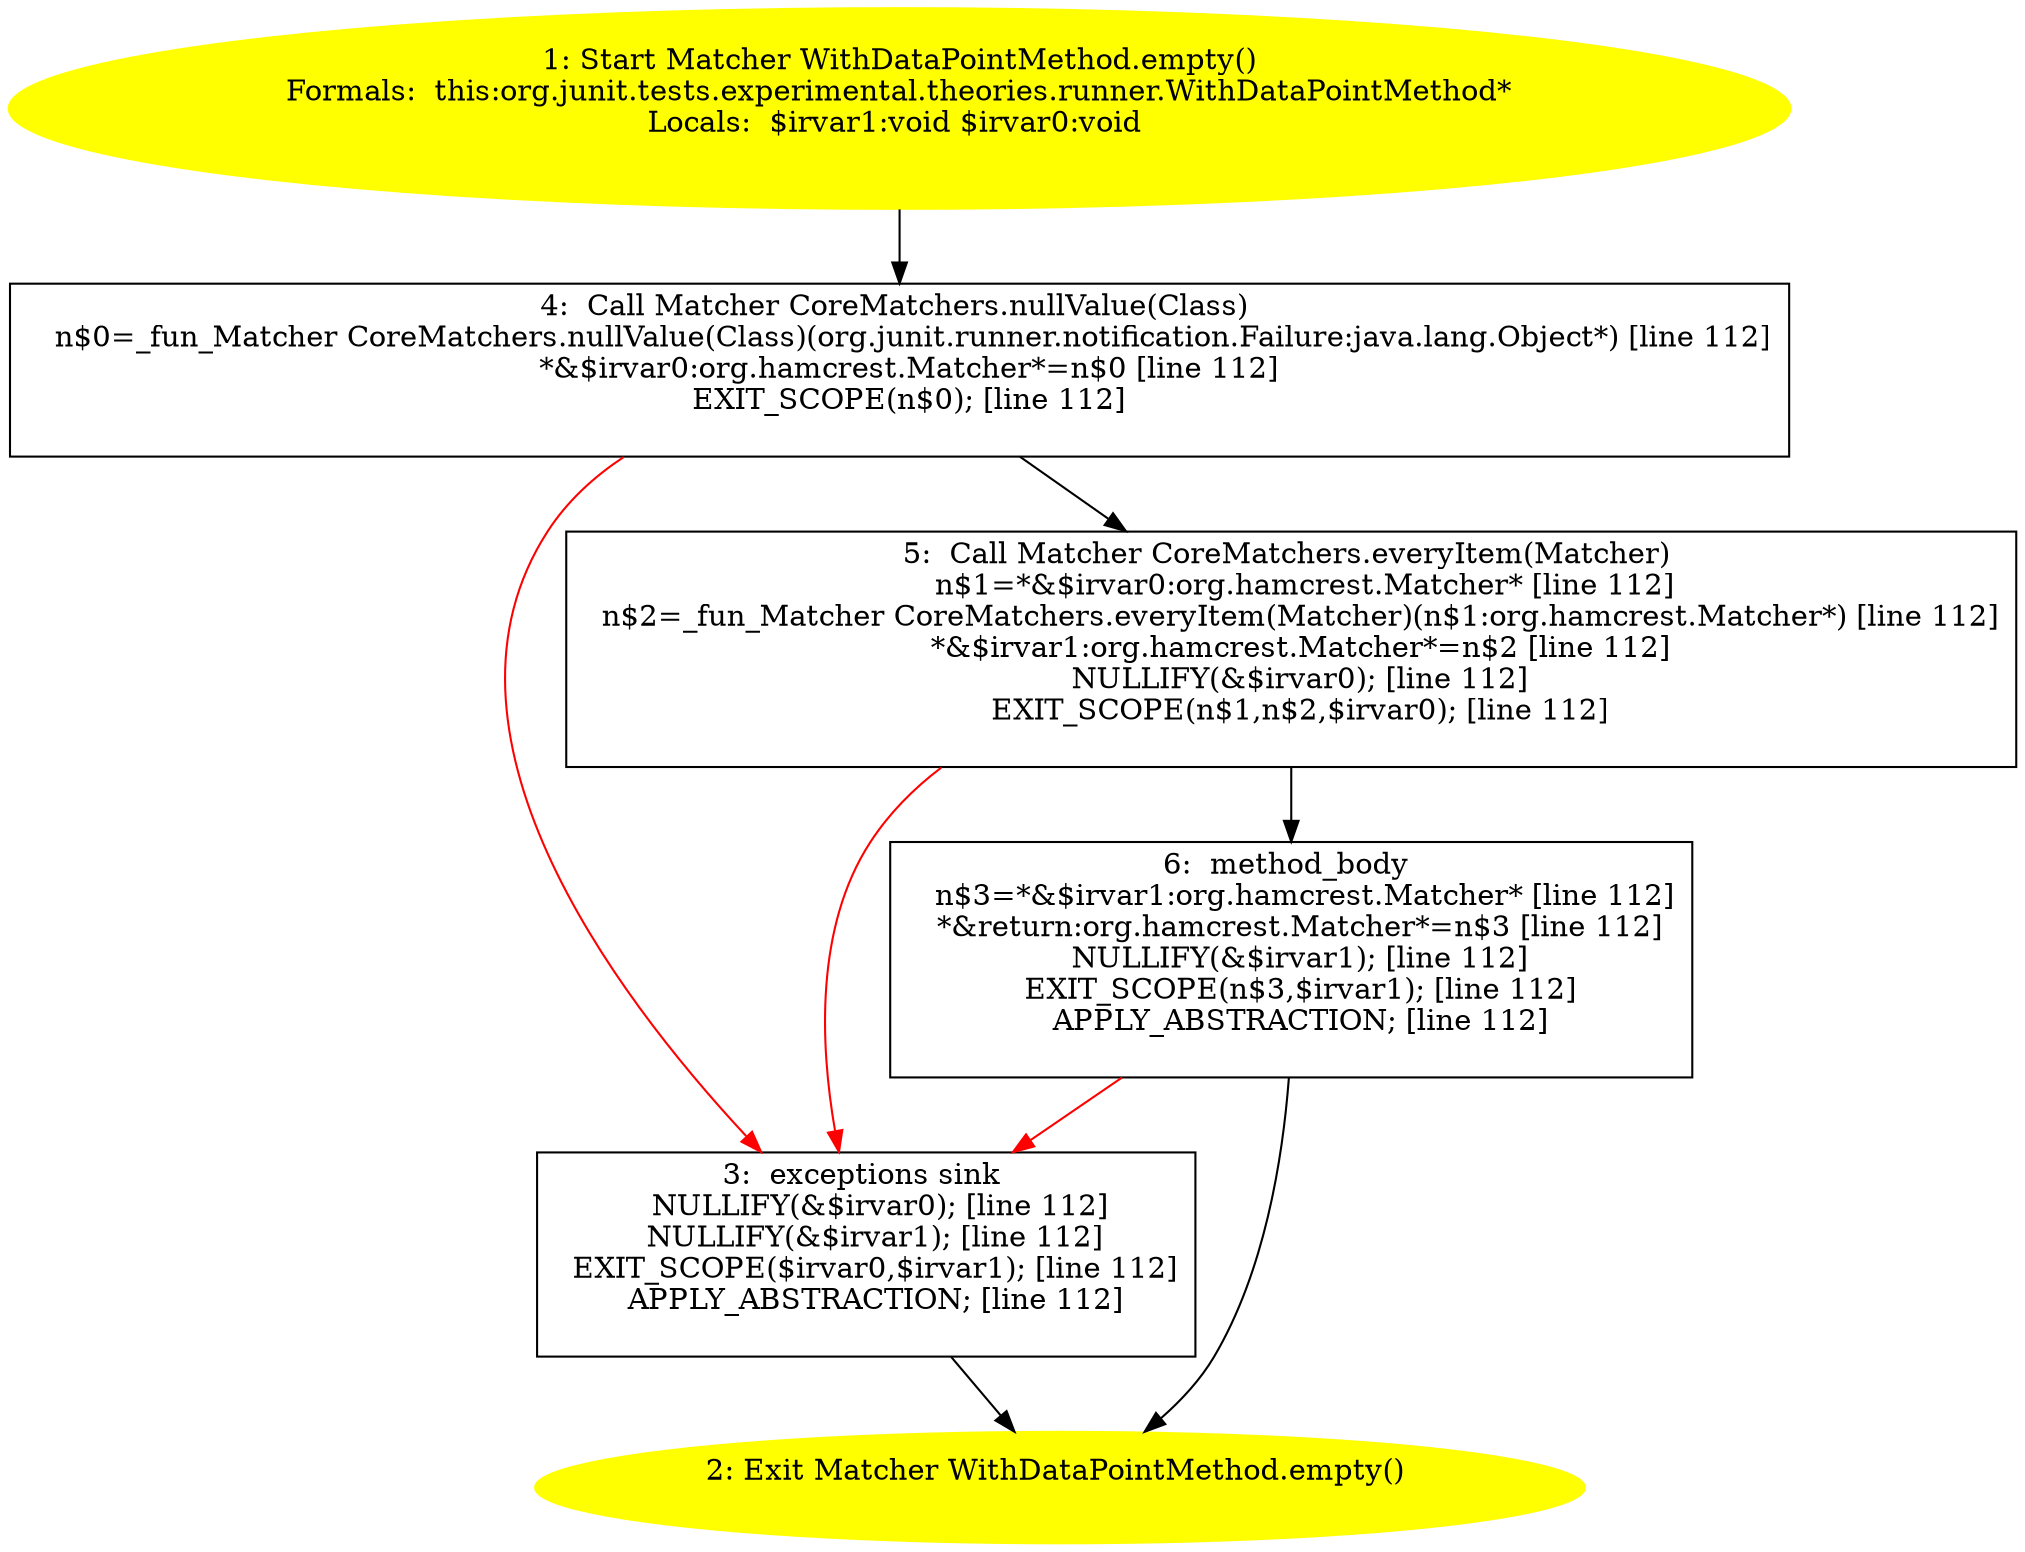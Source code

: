 /* @generated */
digraph cfg {
"org.junit.tests.experimental.theories.runner.WithDataPointMethod.empty():org.hamcrest.Matcher.38cf0b80f876bef536afc8ee73600877_1" [label="1: Start Matcher WithDataPointMethod.empty()\nFormals:  this:org.junit.tests.experimental.theories.runner.WithDataPointMethod*\nLocals:  $irvar1:void $irvar0:void \n  " color=yellow style=filled]
	

	 "org.junit.tests.experimental.theories.runner.WithDataPointMethod.empty():org.hamcrest.Matcher.38cf0b80f876bef536afc8ee73600877_1" -> "org.junit.tests.experimental.theories.runner.WithDataPointMethod.empty():org.hamcrest.Matcher.38cf0b80f876bef536afc8ee73600877_4" ;
"org.junit.tests.experimental.theories.runner.WithDataPointMethod.empty():org.hamcrest.Matcher.38cf0b80f876bef536afc8ee73600877_2" [label="2: Exit Matcher WithDataPointMethod.empty() \n  " color=yellow style=filled]
	

"org.junit.tests.experimental.theories.runner.WithDataPointMethod.empty():org.hamcrest.Matcher.38cf0b80f876bef536afc8ee73600877_3" [label="3:  exceptions sink \n   NULLIFY(&$irvar0); [line 112]\n  NULLIFY(&$irvar1); [line 112]\n  EXIT_SCOPE($irvar0,$irvar1); [line 112]\n  APPLY_ABSTRACTION; [line 112]\n " shape="box"]
	

	 "org.junit.tests.experimental.theories.runner.WithDataPointMethod.empty():org.hamcrest.Matcher.38cf0b80f876bef536afc8ee73600877_3" -> "org.junit.tests.experimental.theories.runner.WithDataPointMethod.empty():org.hamcrest.Matcher.38cf0b80f876bef536afc8ee73600877_2" ;
"org.junit.tests.experimental.theories.runner.WithDataPointMethod.empty():org.hamcrest.Matcher.38cf0b80f876bef536afc8ee73600877_4" [label="4:  Call Matcher CoreMatchers.nullValue(Class) \n   n$0=_fun_Matcher CoreMatchers.nullValue(Class)(org.junit.runner.notification.Failure:java.lang.Object*) [line 112]\n  *&$irvar0:org.hamcrest.Matcher*=n$0 [line 112]\n  EXIT_SCOPE(n$0); [line 112]\n " shape="box"]
	

	 "org.junit.tests.experimental.theories.runner.WithDataPointMethod.empty():org.hamcrest.Matcher.38cf0b80f876bef536afc8ee73600877_4" -> "org.junit.tests.experimental.theories.runner.WithDataPointMethod.empty():org.hamcrest.Matcher.38cf0b80f876bef536afc8ee73600877_5" ;
	 "org.junit.tests.experimental.theories.runner.WithDataPointMethod.empty():org.hamcrest.Matcher.38cf0b80f876bef536afc8ee73600877_4" -> "org.junit.tests.experimental.theories.runner.WithDataPointMethod.empty():org.hamcrest.Matcher.38cf0b80f876bef536afc8ee73600877_3" [color="red" ];
"org.junit.tests.experimental.theories.runner.WithDataPointMethod.empty():org.hamcrest.Matcher.38cf0b80f876bef536afc8ee73600877_5" [label="5:  Call Matcher CoreMatchers.everyItem(Matcher) \n   n$1=*&$irvar0:org.hamcrest.Matcher* [line 112]\n  n$2=_fun_Matcher CoreMatchers.everyItem(Matcher)(n$1:org.hamcrest.Matcher*) [line 112]\n  *&$irvar1:org.hamcrest.Matcher*=n$2 [line 112]\n  NULLIFY(&$irvar0); [line 112]\n  EXIT_SCOPE(n$1,n$2,$irvar0); [line 112]\n " shape="box"]
	

	 "org.junit.tests.experimental.theories.runner.WithDataPointMethod.empty():org.hamcrest.Matcher.38cf0b80f876bef536afc8ee73600877_5" -> "org.junit.tests.experimental.theories.runner.WithDataPointMethod.empty():org.hamcrest.Matcher.38cf0b80f876bef536afc8ee73600877_6" ;
	 "org.junit.tests.experimental.theories.runner.WithDataPointMethod.empty():org.hamcrest.Matcher.38cf0b80f876bef536afc8ee73600877_5" -> "org.junit.tests.experimental.theories.runner.WithDataPointMethod.empty():org.hamcrest.Matcher.38cf0b80f876bef536afc8ee73600877_3" [color="red" ];
"org.junit.tests.experimental.theories.runner.WithDataPointMethod.empty():org.hamcrest.Matcher.38cf0b80f876bef536afc8ee73600877_6" [label="6:  method_body \n   n$3=*&$irvar1:org.hamcrest.Matcher* [line 112]\n  *&return:org.hamcrest.Matcher*=n$3 [line 112]\n  NULLIFY(&$irvar1); [line 112]\n  EXIT_SCOPE(n$3,$irvar1); [line 112]\n  APPLY_ABSTRACTION; [line 112]\n " shape="box"]
	

	 "org.junit.tests.experimental.theories.runner.WithDataPointMethod.empty():org.hamcrest.Matcher.38cf0b80f876bef536afc8ee73600877_6" -> "org.junit.tests.experimental.theories.runner.WithDataPointMethod.empty():org.hamcrest.Matcher.38cf0b80f876bef536afc8ee73600877_2" ;
	 "org.junit.tests.experimental.theories.runner.WithDataPointMethod.empty():org.hamcrest.Matcher.38cf0b80f876bef536afc8ee73600877_6" -> "org.junit.tests.experimental.theories.runner.WithDataPointMethod.empty():org.hamcrest.Matcher.38cf0b80f876bef536afc8ee73600877_3" [color="red" ];
}
